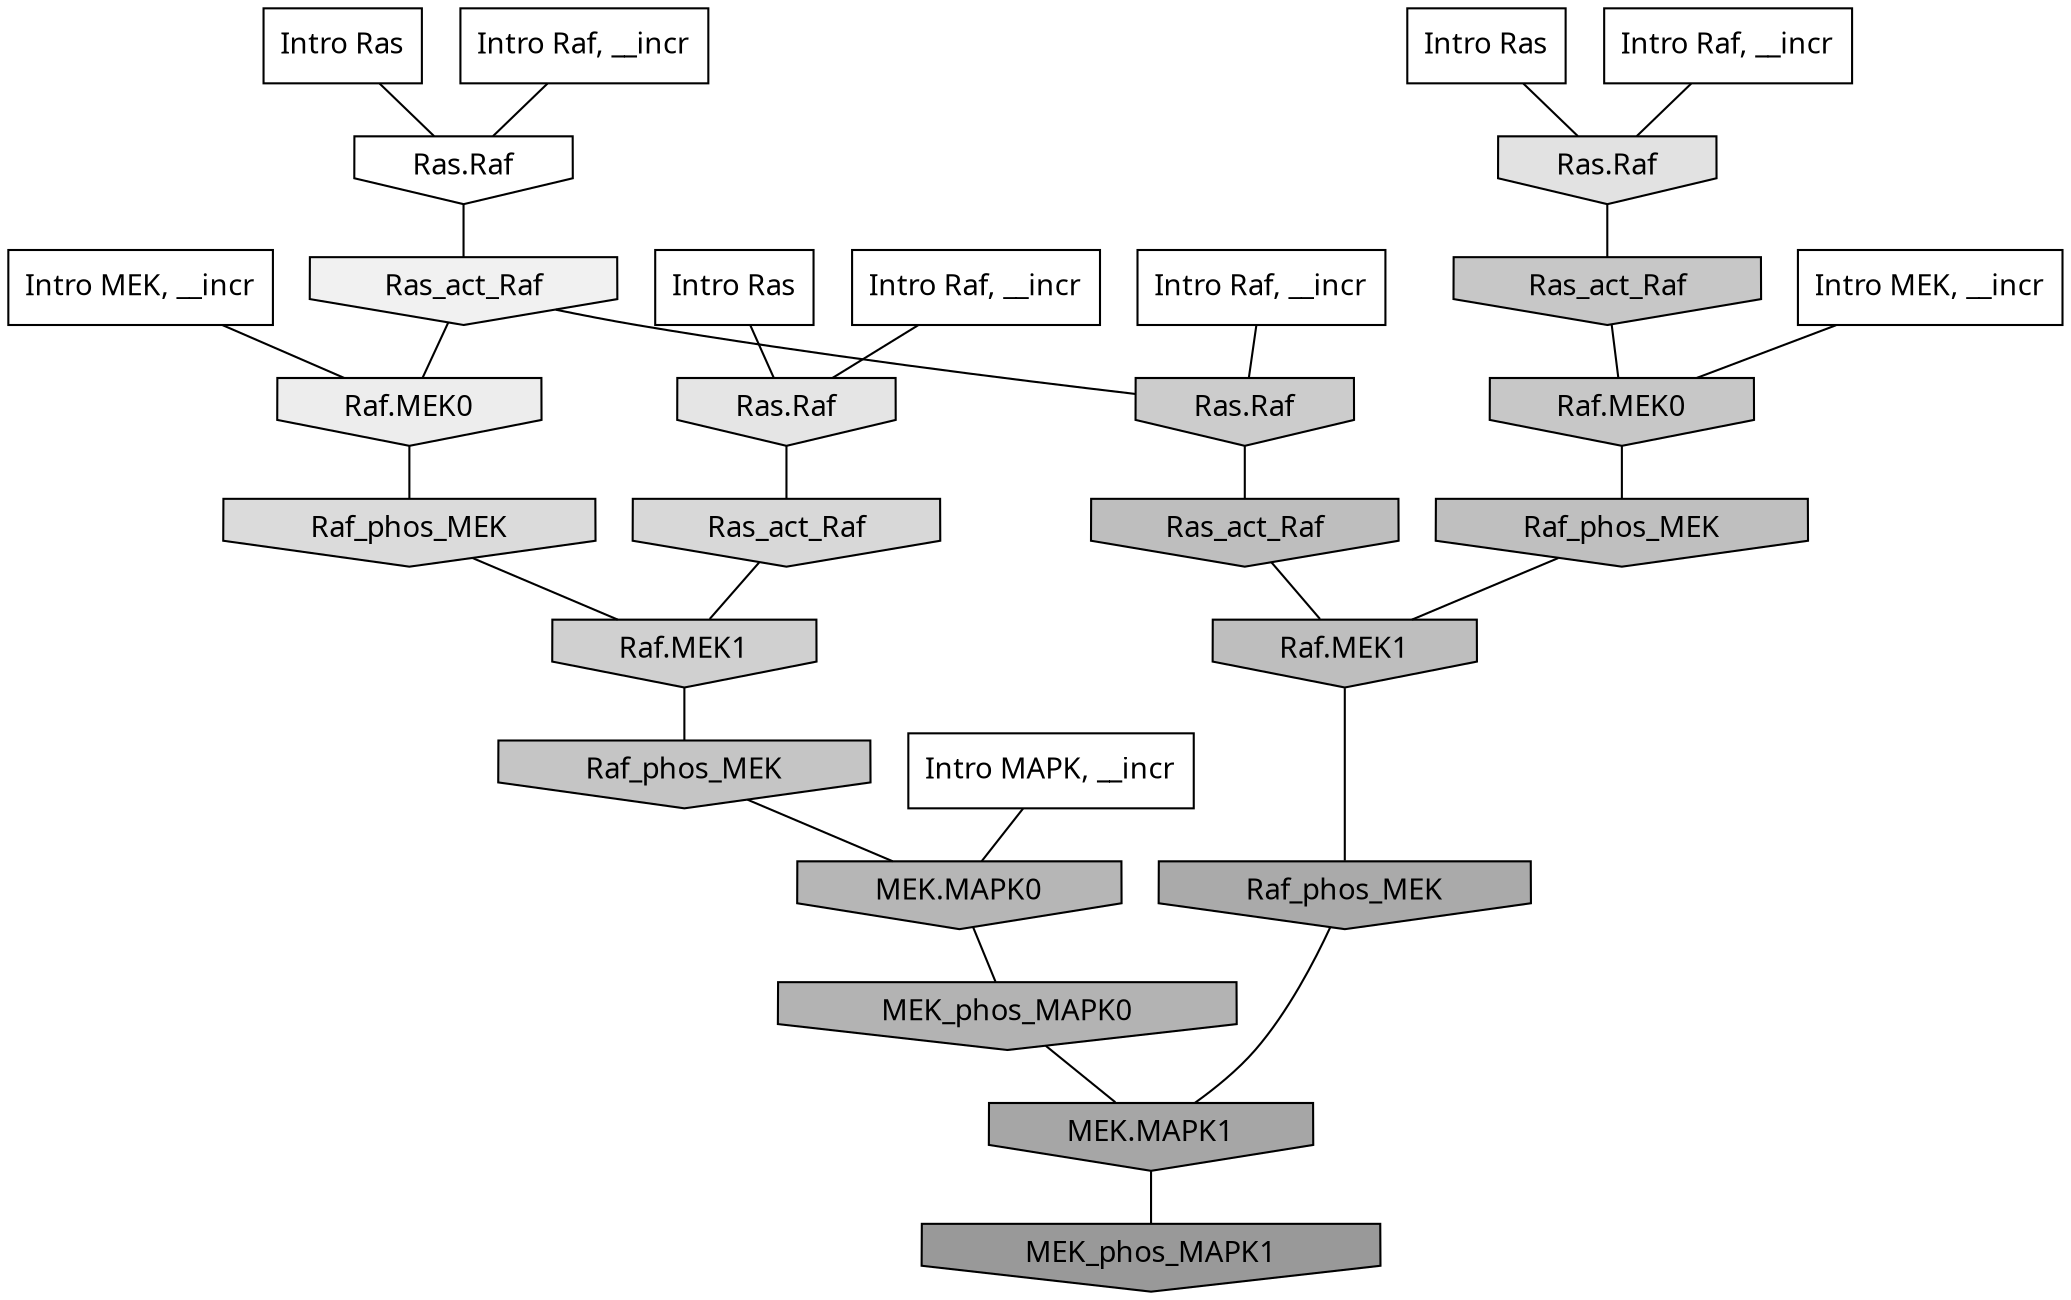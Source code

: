 digraph G{
  rankdir="TB";
  ranksep=0.30;
  node [fontname="CMU Serif"];
  edge [fontname="CMU Serif"];
  
  51 [label="Intro Ras", shape=rectangle, style=filled, fillcolor="0.000 0.000 1.000"]
  
  77 [label="Intro Ras", shape=rectangle, style=filled, fillcolor="0.000 0.000 1.000"]
  
  79 [label="Intro Ras", shape=rectangle, style=filled, fillcolor="0.000 0.000 1.000"]
  
  505 [label="Intro Raf, __incr", shape=rectangle, style=filled, fillcolor="0.000 0.000 1.000"]
  
  748 [label="Intro Raf, __incr", shape=rectangle, style=filled, fillcolor="0.000 0.000 1.000"]
  
  804 [label="Intro Raf, __incr", shape=rectangle, style=filled, fillcolor="0.000 0.000 1.000"]
  
  1030 [label="Intro Raf, __incr", shape=rectangle, style=filled, fillcolor="0.000 0.000 1.000"]
  
  1255 [label="Intro MEK, __incr", shape=rectangle, style=filled, fillcolor="0.000 0.000 1.000"]
  
  1336 [label="Intro MEK, __incr", shape=rectangle, style=filled, fillcolor="0.000 0.000 1.000"]
  
  3073 [label="Intro MAPK, __incr", shape=rectangle, style=filled, fillcolor="0.000 0.000 1.000"]
  
  3296 [label="Ras.Raf", shape=invhouse, style=filled, fillcolor="0.000 0.000 1.000"]
  
  3826 [label="Ras_act_Raf", shape=invhouse, style=filled, fillcolor="0.000 0.000 0.945"]
  
  4147 [label="Raf.MEK0", shape=invhouse, style=filled, fillcolor="0.000 0.000 0.927"]
  
  4655 [label="Ras.Raf", shape=invhouse, style=filled, fillcolor="0.000 0.000 0.897"]
  
  4927 [label="Ras.Raf", shape=invhouse, style=filled, fillcolor="0.000 0.000 0.884"]
  
  5441 [label="Raf_phos_MEK", shape=invhouse, style=filled, fillcolor="0.000 0.000 0.857"]
  
  5640 [label="Ras_act_Raf", shape=invhouse, style=filled, fillcolor="0.000 0.000 0.847"]
  
  6440 [label="Raf.MEK1", shape=invhouse, style=filled, fillcolor="0.000 0.000 0.813"]
  
  6844 [label="Ras.Raf", shape=invhouse, style=filled, fillcolor="0.000 0.000 0.800"]
  
  7536 [label="Ras_act_Raf", shape=invhouse, style=filled, fillcolor="0.000 0.000 0.781"]
  
  7545 [label="Raf.MEK0", shape=invhouse, style=filled, fillcolor="0.000 0.000 0.781"]
  
  7879 [label="Raf_phos_MEK", shape=invhouse, style=filled, fillcolor="0.000 0.000 0.771"]
  
  8724 [label="Raf_phos_MEK", shape=invhouse, style=filled, fillcolor="0.000 0.000 0.749"]
  
  8824 [label="Ras_act_Raf", shape=invhouse, style=filled, fillcolor="0.000 0.000 0.746"]
  
  8827 [label="Raf.MEK1", shape=invhouse, style=filled, fillcolor="0.000 0.000 0.746"]
  
  10495 [label="MEK.MAPK0", shape=invhouse, style=filled, fillcolor="0.000 0.000 0.713"]
  
  11042 [label="MEK_phos_MAPK0", shape=invhouse, style=filled, fillcolor="0.000 0.000 0.703"]
  
  13515 [label="Raf_phos_MEK", shape=invhouse, style=filled, fillcolor="0.000 0.000 0.667"]
  
  15066 [label="MEK.MAPK1", shape=invhouse, style=filled, fillcolor="0.000 0.000 0.649"]
  
  17458 [label="MEK_phos_MAPK1", shape=invhouse, style=filled, fillcolor="0.000 0.000 0.600"]
  
  
  15066 -> 17458 [dir=none, color="0.000 0.000 0.000"] 
  13515 -> 15066 [dir=none, color="0.000 0.000 0.000"] 
  11042 -> 15066 [dir=none, color="0.000 0.000 0.000"] 
  10495 -> 11042 [dir=none, color="0.000 0.000 0.000"] 
  8827 -> 13515 [dir=none, color="0.000 0.000 0.000"] 
  8824 -> 8827 [dir=none, color="0.000 0.000 0.000"] 
  8724 -> 8827 [dir=none, color="0.000 0.000 0.000"] 
  7879 -> 10495 [dir=none, color="0.000 0.000 0.000"] 
  7545 -> 8724 [dir=none, color="0.000 0.000 0.000"] 
  7536 -> 7545 [dir=none, color="0.000 0.000 0.000"] 
  6844 -> 8824 [dir=none, color="0.000 0.000 0.000"] 
  6440 -> 7879 [dir=none, color="0.000 0.000 0.000"] 
  5640 -> 6440 [dir=none, color="0.000 0.000 0.000"] 
  5441 -> 6440 [dir=none, color="0.000 0.000 0.000"] 
  4927 -> 7536 [dir=none, color="0.000 0.000 0.000"] 
  4655 -> 5640 [dir=none, color="0.000 0.000 0.000"] 
  4147 -> 5441 [dir=none, color="0.000 0.000 0.000"] 
  3826 -> 4147 [dir=none, color="0.000 0.000 0.000"] 
  3826 -> 6844 [dir=none, color="0.000 0.000 0.000"] 
  3296 -> 3826 [dir=none, color="0.000 0.000 0.000"] 
  3073 -> 10495 [dir=none, color="0.000 0.000 0.000"] 
  1336 -> 7545 [dir=none, color="0.000 0.000 0.000"] 
  1255 -> 4147 [dir=none, color="0.000 0.000 0.000"] 
  1030 -> 4927 [dir=none, color="0.000 0.000 0.000"] 
  804 -> 6844 [dir=none, color="0.000 0.000 0.000"] 
  748 -> 4655 [dir=none, color="0.000 0.000 0.000"] 
  505 -> 3296 [dir=none, color="0.000 0.000 0.000"] 
  79 -> 3296 [dir=none, color="0.000 0.000 0.000"] 
  77 -> 4927 [dir=none, color="0.000 0.000 0.000"] 
  51 -> 4655 [dir=none, color="0.000 0.000 0.000"] 
  
  }
